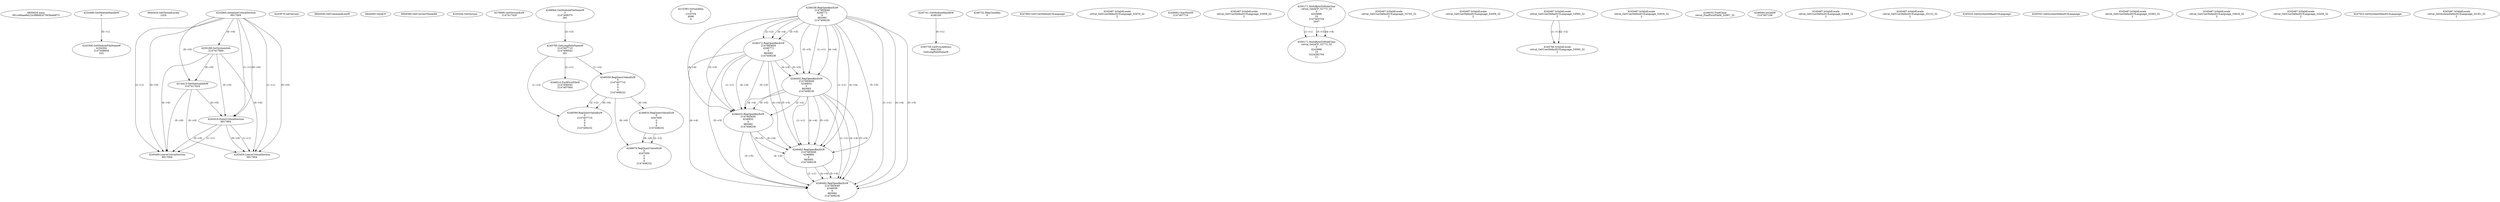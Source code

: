 // Global SCDG with merge call
digraph {
	0 [label="6850628.main
001c49dae8d21b398b9247593baddf73"]
	1 [label="4254480.GetModuleHandleW
0"]
	2 [label="6844434.SetThreadLocale
1024"]
	3 [label="4243965.InitializeCriticalSection
6917004"]
	4 [label="4243979.GetVersion
"]
	5 [label="4250188.GetSystemInfo
2147417660"]
	3 -> 5 [label="(0-->0)"]
	6 [label="6844540.GetCommandLineW
"]
	7 [label="4214413.GetStartupInfoW
2147417624"]
	3 -> 7 [label="(0-->0)"]
	5 -> 7 [label="(0-->0)"]
	8 [label="6844560.GetACP
"]
	9 [label="6844580.GetCurrentThreadId
"]
	10 [label="4250204.GetVersion
"]
	11 [label="4276690.GetVersionExW
2147417420"]
	12 [label="4243306.GetModuleFileNameW
4194304
2147408904
522"]
	1 -> 12 [label="(0-->1)"]
	13 [label="4248064.GetModuleFileNameW
0
2147408370
261"]
	14 [label="4215383.VirtualAlloc
0
1310704
4096
4"]
	15 [label="4246338.RegOpenKeyExW
2147483649
4246772
0
983065
2147408236"]
	16 [label="4246372.RegOpenKeyExW
2147483650
4246772
0
983065
2147408236"]
	15 -> 16 [label="(2-->2)"]
	15 -> 16 [label="(4-->4)"]
	15 -> 16 [label="(5-->5)"]
	17 [label="4246402.RegOpenKeyExW
2147483649
4246832
0
983065
2147408236"]
	15 -> 17 [label="(1-->1)"]
	15 -> 17 [label="(4-->4)"]
	16 -> 17 [label="(4-->4)"]
	15 -> 17 [label="(5-->5)"]
	16 -> 17 [label="(5-->5)"]
	18 [label="4245741.GetModuleHandleW
4246160"]
	19 [label="4245758.GetProcAddress
9441320
GetLongPathNameW"]
	18 -> 19 [label="(0-->1)"]
	20 [label="4245785.GetLongPathNameW
2147407710
2147406542
261"]
	13 -> 20 [label="(3-->3)"]
	21 [label="4246556.RegQueryValueExW
0
2147407710
0
0
0
2147408232"]
	20 -> 21 [label="(1-->2)"]
	22 [label="4246635.RegQueryValueExW
0
4247000
0
0
0
2147408232"]
	21 -> 22 [label="(6-->6)"]
	23 [label="4246722.RegCloseKey
0"]
	24 [label="4247883.GetUserDefaultUILanguage
"]
	25 [label="4245418.EnterCriticalSection
6917004"]
	3 -> 25 [label="(1-->1)"]
	3 -> 25 [label="(0-->0)"]
	5 -> 25 [label="(0-->0)"]
	7 -> 25 [label="(0-->0)"]
	26 [label="4245469.LeaveCriticalSection
6917004"]
	3 -> 26 [label="(1-->1)"]
	25 -> 26 [label="(1-->1)"]
	3 -> 26 [label="(0-->0)"]
	5 -> 26 [label="(0-->0)"]
	7 -> 26 [label="(0-->0)"]
	25 -> 26 [label="(0-->0)"]
	27 [label="4245487.IsValidLocale
retval_GetUserDefaultUILanguage_33479_32
2"]
	28 [label="4245683.CharNextW
2147407716"]
	29 [label="4245487.IsValidLocale
retval_GetUserDefaultUILanguage_33058_32
2"]
	30 [label="4250171.MultiByteToWideChar
retval_GetACP_32773_32
0
4243896
10
2147403704
2047"]
	31 [label="4246014.FindFirstFileW
2147406542
2147407064"]
	20 -> 31 [label="(2-->1)"]
	32 [label="4246599.RegQueryValueExW
0
2147407710
0
0
0
2147408232"]
	20 -> 32 [label="(1-->2)"]
	21 -> 32 [label="(2-->2)"]
	21 -> 32 [label="(6-->6)"]
	33 [label="4245487.IsValidLocale
retval_GetUserDefaultUILanguage_33703_32
2"]
	34 [label="4250171.MultiByteToWideChar
retval_GetACP_32773_32
0
4243896
10
3224282764
11"]
	30 -> 34 [label="(1-->1)"]
	30 -> 34 [label="(3-->3)"]
	30 -> 34 [label="(4-->4)"]
	35 [label="4245487.IsValidLocale
retval_GetUserDefaultUILanguage_33059_32
2"]
	36 [label="4246676.RegQueryValueExW
0
4247000
0
0
0
2147408232"]
	22 -> 36 [label="(2-->2)"]
	21 -> 36 [label="(6-->6)"]
	22 -> 36 [label="(6-->6)"]
	37 [label="4245487.IsValidLocale
retval_GetUserDefaultUILanguage_33093_32
2"]
	38 [label="4245487.IsValidLocale
retval_GetUserDefaultUILanguage_32916_32
2"]
	39 [label="4246032.FindClose
retval_FindFirstFileW_32907_32"]
	40 [label="4246044.lstrlenW
2147407108"]
	41 [label="4245487.IsValidLocale
retval_GetUserDefaultUILanguage_33068_32
2"]
	42 [label="4245487.IsValidLocale
retval_GetUserDefaultUILanguage_33122_32
2"]
	43 [label="4244766.IsValidLocale
retval_GetUserDefaultUILanguage_33093_32
2"]
	37 -> 43 [label="(1-->1)"]
	37 -> 43 [label="(2-->2)"]
	44 [label="4245525.GetSystemDefaultUILanguage
"]
	45 [label="4245552.GetSystemDefaultUILanguage
"]
	46 [label="4246432.RegOpenKeyExW
2147483650
4246832
0
983065
2147408236"]
	16 -> 46 [label="(1-->1)"]
	17 -> 46 [label="(2-->2)"]
	15 -> 46 [label="(4-->4)"]
	16 -> 46 [label="(4-->4)"]
	17 -> 46 [label="(4-->4)"]
	15 -> 46 [label="(5-->5)"]
	16 -> 46 [label="(5-->5)"]
	17 -> 46 [label="(5-->5)"]
	47 [label="4245487.IsValidLocale
retval_GetUserDefaultUILanguage_33383_32
2"]
	48 [label="4245487.IsValidLocale
retval_GetUserDefaultUILanguage_33618_32
2"]
	49 [label="4245487.IsValidLocale
retval_GetUserDefaultUILanguage_33439_32
2"]
	50 [label="4246462.RegOpenKeyExW
2147483649
4246884
0
983065
2147408236"]
	15 -> 50 [label="(1-->1)"]
	17 -> 50 [label="(1-->1)"]
	15 -> 50 [label="(4-->4)"]
	16 -> 50 [label="(4-->4)"]
	17 -> 50 [label="(4-->4)"]
	46 -> 50 [label="(4-->4)"]
	15 -> 50 [label="(5-->5)"]
	16 -> 50 [label="(5-->5)"]
	17 -> 50 [label="(5-->5)"]
	46 -> 50 [label="(5-->5)"]
	51 [label="4246492.RegOpenKeyExW
2147483649
4246936
0
983065
2147408236"]
	15 -> 51 [label="(1-->1)"]
	17 -> 51 [label="(1-->1)"]
	50 -> 51 [label="(1-->1)"]
	15 -> 51 [label="(4-->4)"]
	16 -> 51 [label="(4-->4)"]
	17 -> 51 [label="(4-->4)"]
	46 -> 51 [label="(4-->4)"]
	50 -> 51 [label="(4-->4)"]
	15 -> 51 [label="(5-->5)"]
	16 -> 51 [label="(5-->5)"]
	17 -> 51 [label="(5-->5)"]
	46 -> 51 [label="(5-->5)"]
	50 -> 51 [label="(5-->5)"]
	52 [label="4245454.LeaveCriticalSection
6917004"]
	3 -> 52 [label="(1-->1)"]
	25 -> 52 [label="(1-->1)"]
	3 -> 52 [label="(0-->0)"]
	5 -> 52 [label="(0-->0)"]
	7 -> 52 [label="(0-->0)"]
	25 -> 52 [label="(0-->0)"]
	53 [label="4247923.GetSystemDefaultUILanguage
"]
	54 [label="4245487.IsValidLocale
retval_GetSystemDefaultUILanguage_33181_32
2"]
}
